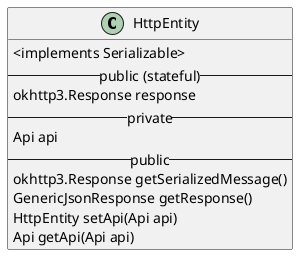 @startuml
class HttpEntity  {
    <implements Serializable>
  -- public (stateful) --
  okhttp3.Response response
  -- private --
  Api api
  -- public --
  okhttp3.Response getSerializedMessage()
  GenericJsonResponse getResponse()
  HttpEntity setApi(Api api)
  Api getApi(Api api)
}
@enduml

